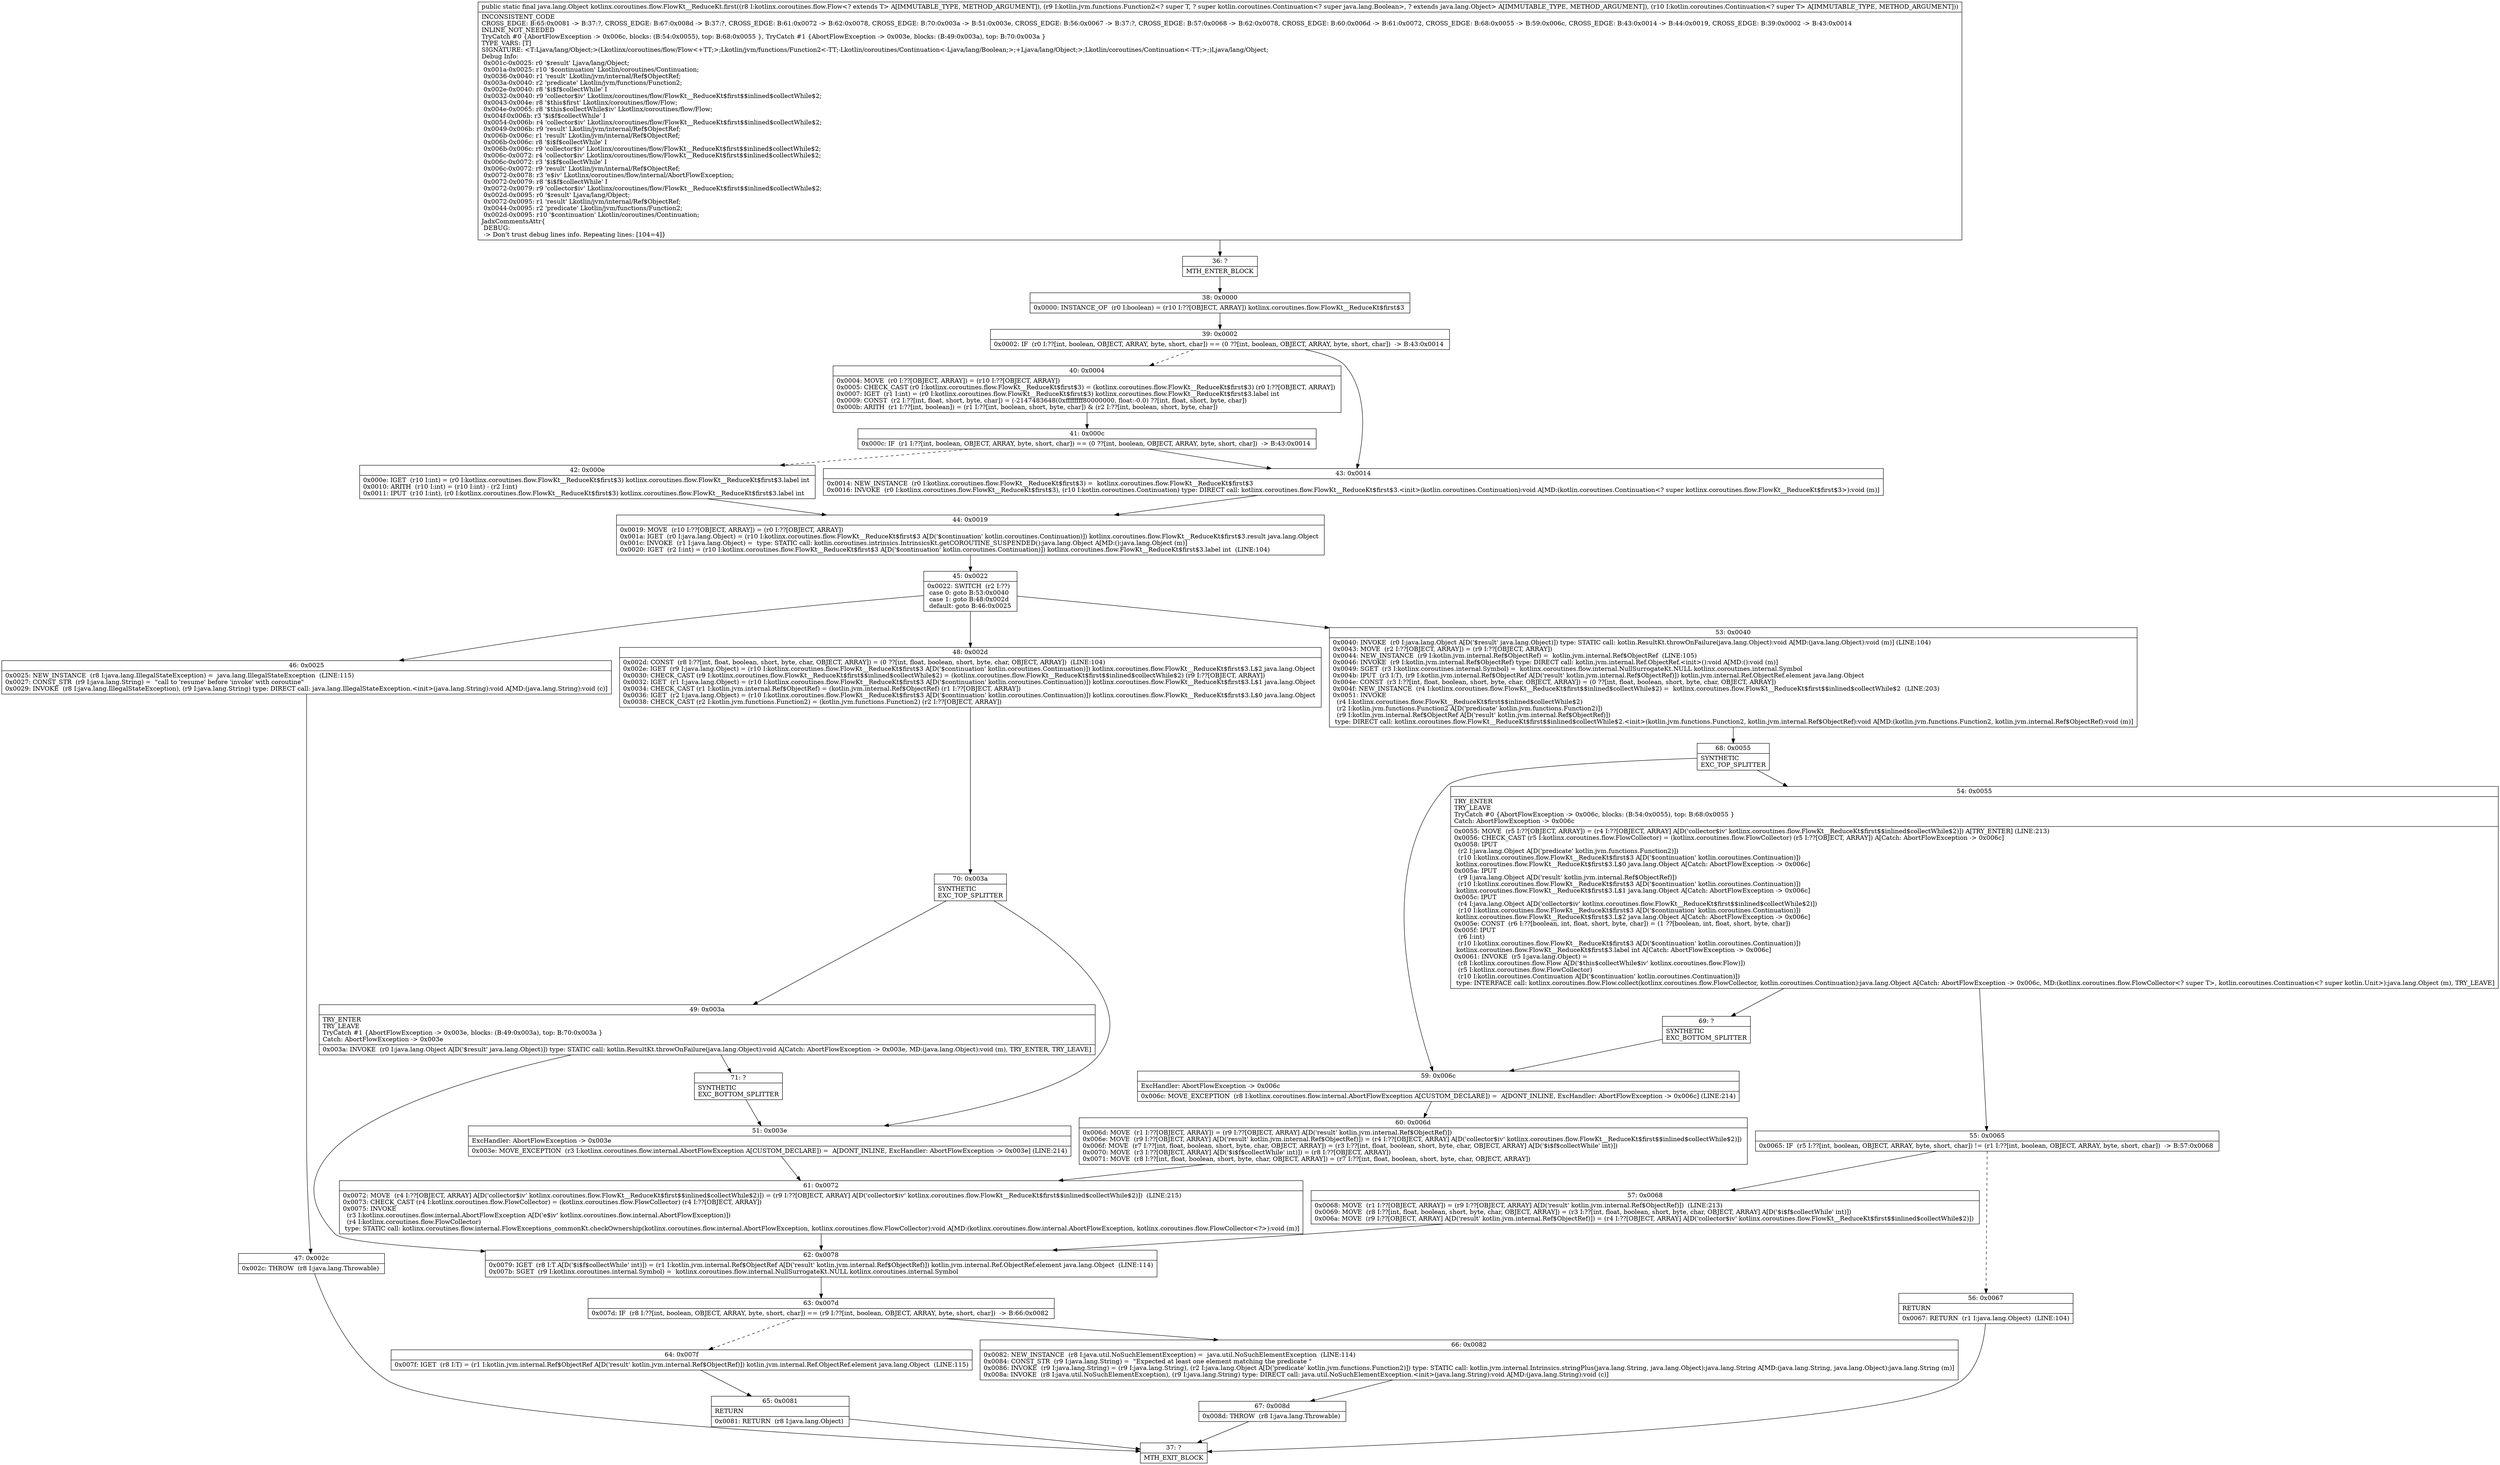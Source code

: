 digraph "CFG forkotlinx.coroutines.flow.FlowKt__ReduceKt.first(Lkotlinx\/coroutines\/flow\/Flow;Lkotlin\/jvm\/functions\/Function2;Lkotlin\/coroutines\/Continuation;)Ljava\/lang\/Object;" {
Node_36 [shape=record,label="{36\:\ ?|MTH_ENTER_BLOCK\l}"];
Node_38 [shape=record,label="{38\:\ 0x0000|0x0000: INSTANCE_OF  (r0 I:boolean) = (r10 I:??[OBJECT, ARRAY]) kotlinx.coroutines.flow.FlowKt__ReduceKt$first$3 \l}"];
Node_39 [shape=record,label="{39\:\ 0x0002|0x0002: IF  (r0 I:??[int, boolean, OBJECT, ARRAY, byte, short, char]) == (0 ??[int, boolean, OBJECT, ARRAY, byte, short, char])  \-\> B:43:0x0014 \l}"];
Node_40 [shape=record,label="{40\:\ 0x0004|0x0004: MOVE  (r0 I:??[OBJECT, ARRAY]) = (r10 I:??[OBJECT, ARRAY]) \l0x0005: CHECK_CAST (r0 I:kotlinx.coroutines.flow.FlowKt__ReduceKt$first$3) = (kotlinx.coroutines.flow.FlowKt__ReduceKt$first$3) (r0 I:??[OBJECT, ARRAY]) \l0x0007: IGET  (r1 I:int) = (r0 I:kotlinx.coroutines.flow.FlowKt__ReduceKt$first$3) kotlinx.coroutines.flow.FlowKt__ReduceKt$first$3.label int \l0x0009: CONST  (r2 I:??[int, float, short, byte, char]) = (\-2147483648(0xffffffff80000000, float:\-0.0) ??[int, float, short, byte, char]) \l0x000b: ARITH  (r1 I:??[int, boolean]) = (r1 I:??[int, boolean, short, byte, char]) & (r2 I:??[int, boolean, short, byte, char]) \l}"];
Node_41 [shape=record,label="{41\:\ 0x000c|0x000c: IF  (r1 I:??[int, boolean, OBJECT, ARRAY, byte, short, char]) == (0 ??[int, boolean, OBJECT, ARRAY, byte, short, char])  \-\> B:43:0x0014 \l}"];
Node_42 [shape=record,label="{42\:\ 0x000e|0x000e: IGET  (r10 I:int) = (r0 I:kotlinx.coroutines.flow.FlowKt__ReduceKt$first$3) kotlinx.coroutines.flow.FlowKt__ReduceKt$first$3.label int \l0x0010: ARITH  (r10 I:int) = (r10 I:int) \- (r2 I:int) \l0x0011: IPUT  (r10 I:int), (r0 I:kotlinx.coroutines.flow.FlowKt__ReduceKt$first$3) kotlinx.coroutines.flow.FlowKt__ReduceKt$first$3.label int \l}"];
Node_44 [shape=record,label="{44\:\ 0x0019|0x0019: MOVE  (r10 I:??[OBJECT, ARRAY]) = (r0 I:??[OBJECT, ARRAY]) \l0x001a: IGET  (r0 I:java.lang.Object) = (r10 I:kotlinx.coroutines.flow.FlowKt__ReduceKt$first$3 A[D('$continuation' kotlin.coroutines.Continuation)]) kotlinx.coroutines.flow.FlowKt__ReduceKt$first$3.result java.lang.Object \l0x001c: INVOKE  (r1 I:java.lang.Object) =  type: STATIC call: kotlin.coroutines.intrinsics.IntrinsicsKt.getCOROUTINE_SUSPENDED():java.lang.Object A[MD:():java.lang.Object (m)]\l0x0020: IGET  (r2 I:int) = (r10 I:kotlinx.coroutines.flow.FlowKt__ReduceKt$first$3 A[D('$continuation' kotlin.coroutines.Continuation)]) kotlinx.coroutines.flow.FlowKt__ReduceKt$first$3.label int  (LINE:104)\l}"];
Node_45 [shape=record,label="{45\:\ 0x0022|0x0022: SWITCH  (r2 I:??)\l case 0: goto B:53:0x0040\l case 1: goto B:48:0x002d\l default: goto B:46:0x0025 \l}"];
Node_46 [shape=record,label="{46\:\ 0x0025|0x0025: NEW_INSTANCE  (r8 I:java.lang.IllegalStateException) =  java.lang.IllegalStateException  (LINE:115)\l0x0027: CONST_STR  (r9 I:java.lang.String) =  \"call to 'resume' before 'invoke' with coroutine\" \l0x0029: INVOKE  (r8 I:java.lang.IllegalStateException), (r9 I:java.lang.String) type: DIRECT call: java.lang.IllegalStateException.\<init\>(java.lang.String):void A[MD:(java.lang.String):void (c)]\l}"];
Node_47 [shape=record,label="{47\:\ 0x002c|0x002c: THROW  (r8 I:java.lang.Throwable) \l}"];
Node_37 [shape=record,label="{37\:\ ?|MTH_EXIT_BLOCK\l}"];
Node_48 [shape=record,label="{48\:\ 0x002d|0x002d: CONST  (r8 I:??[int, float, boolean, short, byte, char, OBJECT, ARRAY]) = (0 ??[int, float, boolean, short, byte, char, OBJECT, ARRAY])  (LINE:104)\l0x002e: IGET  (r9 I:java.lang.Object) = (r10 I:kotlinx.coroutines.flow.FlowKt__ReduceKt$first$3 A[D('$continuation' kotlin.coroutines.Continuation)]) kotlinx.coroutines.flow.FlowKt__ReduceKt$first$3.L$2 java.lang.Object \l0x0030: CHECK_CAST (r9 I:kotlinx.coroutines.flow.FlowKt__ReduceKt$first$$inlined$collectWhile$2) = (kotlinx.coroutines.flow.FlowKt__ReduceKt$first$$inlined$collectWhile$2) (r9 I:??[OBJECT, ARRAY]) \l0x0032: IGET  (r1 I:java.lang.Object) = (r10 I:kotlinx.coroutines.flow.FlowKt__ReduceKt$first$3 A[D('$continuation' kotlin.coroutines.Continuation)]) kotlinx.coroutines.flow.FlowKt__ReduceKt$first$3.L$1 java.lang.Object \l0x0034: CHECK_CAST (r1 I:kotlin.jvm.internal.Ref$ObjectRef) = (kotlin.jvm.internal.Ref$ObjectRef) (r1 I:??[OBJECT, ARRAY]) \l0x0036: IGET  (r2 I:java.lang.Object) = (r10 I:kotlinx.coroutines.flow.FlowKt__ReduceKt$first$3 A[D('$continuation' kotlin.coroutines.Continuation)]) kotlinx.coroutines.flow.FlowKt__ReduceKt$first$3.L$0 java.lang.Object \l0x0038: CHECK_CAST (r2 I:kotlin.jvm.functions.Function2) = (kotlin.jvm.functions.Function2) (r2 I:??[OBJECT, ARRAY]) \l}"];
Node_70 [shape=record,label="{70\:\ 0x003a|SYNTHETIC\lEXC_TOP_SPLITTER\l}"];
Node_49 [shape=record,label="{49\:\ 0x003a|TRY_ENTER\lTRY_LEAVE\lTryCatch #1 \{AbortFlowException \-\> 0x003e, blocks: (B:49:0x003a), top: B:70:0x003a \}\lCatch: AbortFlowException \-\> 0x003e\l|0x003a: INVOKE  (r0 I:java.lang.Object A[D('$result' java.lang.Object)]) type: STATIC call: kotlin.ResultKt.throwOnFailure(java.lang.Object):void A[Catch: AbortFlowException \-\> 0x003e, MD:(java.lang.Object):void (m), TRY_ENTER, TRY_LEAVE]\l}"];
Node_62 [shape=record,label="{62\:\ 0x0078|0x0079: IGET  (r8 I:T A[D('$i$f$collectWhile' int)]) = (r1 I:kotlin.jvm.internal.Ref$ObjectRef A[D('result' kotlin.jvm.internal.Ref$ObjectRef)]) kotlin.jvm.internal.Ref.ObjectRef.element java.lang.Object  (LINE:114)\l0x007b: SGET  (r9 I:kotlinx.coroutines.internal.Symbol) =  kotlinx.coroutines.flow.internal.NullSurrogateKt.NULL kotlinx.coroutines.internal.Symbol \l}"];
Node_63 [shape=record,label="{63\:\ 0x007d|0x007d: IF  (r8 I:??[int, boolean, OBJECT, ARRAY, byte, short, char]) == (r9 I:??[int, boolean, OBJECT, ARRAY, byte, short, char])  \-\> B:66:0x0082 \l}"];
Node_64 [shape=record,label="{64\:\ 0x007f|0x007f: IGET  (r8 I:T) = (r1 I:kotlin.jvm.internal.Ref$ObjectRef A[D('result' kotlin.jvm.internal.Ref$ObjectRef)]) kotlin.jvm.internal.Ref.ObjectRef.element java.lang.Object  (LINE:115)\l}"];
Node_65 [shape=record,label="{65\:\ 0x0081|RETURN\l|0x0081: RETURN  (r8 I:java.lang.Object) \l}"];
Node_66 [shape=record,label="{66\:\ 0x0082|0x0082: NEW_INSTANCE  (r8 I:java.util.NoSuchElementException) =  java.util.NoSuchElementException  (LINE:114)\l0x0084: CONST_STR  (r9 I:java.lang.String) =  \"Expected at least one element matching the predicate \" \l0x0086: INVOKE  (r9 I:java.lang.String) = (r9 I:java.lang.String), (r2 I:java.lang.Object A[D('predicate' kotlin.jvm.functions.Function2)]) type: STATIC call: kotlin.jvm.internal.Intrinsics.stringPlus(java.lang.String, java.lang.Object):java.lang.String A[MD:(java.lang.String, java.lang.Object):java.lang.String (m)]\l0x008a: INVOKE  (r8 I:java.util.NoSuchElementException), (r9 I:java.lang.String) type: DIRECT call: java.util.NoSuchElementException.\<init\>(java.lang.String):void A[MD:(java.lang.String):void (c)]\l}"];
Node_67 [shape=record,label="{67\:\ 0x008d|0x008d: THROW  (r8 I:java.lang.Throwable) \l}"];
Node_71 [shape=record,label="{71\:\ ?|SYNTHETIC\lEXC_BOTTOM_SPLITTER\l}"];
Node_51 [shape=record,label="{51\:\ 0x003e|ExcHandler: AbortFlowException \-\> 0x003e\l|0x003e: MOVE_EXCEPTION  (r3 I:kotlinx.coroutines.flow.internal.AbortFlowException A[CUSTOM_DECLARE]) =  A[DONT_INLINE, ExcHandler: AbortFlowException \-\> 0x003e] (LINE:214)\l}"];
Node_61 [shape=record,label="{61\:\ 0x0072|0x0072: MOVE  (r4 I:??[OBJECT, ARRAY] A[D('collector$iv' kotlinx.coroutines.flow.FlowKt__ReduceKt$first$$inlined$collectWhile$2)]) = (r9 I:??[OBJECT, ARRAY] A[D('collector$iv' kotlinx.coroutines.flow.FlowKt__ReduceKt$first$$inlined$collectWhile$2)])  (LINE:215)\l0x0073: CHECK_CAST (r4 I:kotlinx.coroutines.flow.FlowCollector) = (kotlinx.coroutines.flow.FlowCollector) (r4 I:??[OBJECT, ARRAY]) \l0x0075: INVOKE  \l  (r3 I:kotlinx.coroutines.flow.internal.AbortFlowException A[D('e$iv' kotlinx.coroutines.flow.internal.AbortFlowException)])\l  (r4 I:kotlinx.coroutines.flow.FlowCollector)\l type: STATIC call: kotlinx.coroutines.flow.internal.FlowExceptions_commonKt.checkOwnership(kotlinx.coroutines.flow.internal.AbortFlowException, kotlinx.coroutines.flow.FlowCollector):void A[MD:(kotlinx.coroutines.flow.internal.AbortFlowException, kotlinx.coroutines.flow.FlowCollector\<?\>):void (m)]\l}"];
Node_53 [shape=record,label="{53\:\ 0x0040|0x0040: INVOKE  (r0 I:java.lang.Object A[D('$result' java.lang.Object)]) type: STATIC call: kotlin.ResultKt.throwOnFailure(java.lang.Object):void A[MD:(java.lang.Object):void (m)] (LINE:104)\l0x0043: MOVE  (r2 I:??[OBJECT, ARRAY]) = (r9 I:??[OBJECT, ARRAY]) \l0x0044: NEW_INSTANCE  (r9 I:kotlin.jvm.internal.Ref$ObjectRef) =  kotlin.jvm.internal.Ref$ObjectRef  (LINE:105)\l0x0046: INVOKE  (r9 I:kotlin.jvm.internal.Ref$ObjectRef) type: DIRECT call: kotlin.jvm.internal.Ref.ObjectRef.\<init\>():void A[MD:():void (m)]\l0x0049: SGET  (r3 I:kotlinx.coroutines.internal.Symbol) =  kotlinx.coroutines.flow.internal.NullSurrogateKt.NULL kotlinx.coroutines.internal.Symbol \l0x004b: IPUT  (r3 I:T), (r9 I:kotlin.jvm.internal.Ref$ObjectRef A[D('result' kotlin.jvm.internal.Ref$ObjectRef)]) kotlin.jvm.internal.Ref.ObjectRef.element java.lang.Object \l0x004e: CONST  (r3 I:??[int, float, boolean, short, byte, char, OBJECT, ARRAY]) = (0 ??[int, float, boolean, short, byte, char, OBJECT, ARRAY]) \l0x004f: NEW_INSTANCE  (r4 I:kotlinx.coroutines.flow.FlowKt__ReduceKt$first$$inlined$collectWhile$2) =  kotlinx.coroutines.flow.FlowKt__ReduceKt$first$$inlined$collectWhile$2  (LINE:203)\l0x0051: INVOKE  \l  (r4 I:kotlinx.coroutines.flow.FlowKt__ReduceKt$first$$inlined$collectWhile$2)\l  (r2 I:kotlin.jvm.functions.Function2 A[D('predicate' kotlin.jvm.functions.Function2)])\l  (r9 I:kotlin.jvm.internal.Ref$ObjectRef A[D('result' kotlin.jvm.internal.Ref$ObjectRef)])\l type: DIRECT call: kotlinx.coroutines.flow.FlowKt__ReduceKt$first$$inlined$collectWhile$2.\<init\>(kotlin.jvm.functions.Function2, kotlin.jvm.internal.Ref$ObjectRef):void A[MD:(kotlin.jvm.functions.Function2, kotlin.jvm.internal.Ref$ObjectRef):void (m)]\l}"];
Node_68 [shape=record,label="{68\:\ 0x0055|SYNTHETIC\lEXC_TOP_SPLITTER\l}"];
Node_54 [shape=record,label="{54\:\ 0x0055|TRY_ENTER\lTRY_LEAVE\lTryCatch #0 \{AbortFlowException \-\> 0x006c, blocks: (B:54:0x0055), top: B:68:0x0055 \}\lCatch: AbortFlowException \-\> 0x006c\l|0x0055: MOVE  (r5 I:??[OBJECT, ARRAY]) = (r4 I:??[OBJECT, ARRAY] A[D('collector$iv' kotlinx.coroutines.flow.FlowKt__ReduceKt$first$$inlined$collectWhile$2)]) A[TRY_ENTER] (LINE:213)\l0x0056: CHECK_CAST (r5 I:kotlinx.coroutines.flow.FlowCollector) = (kotlinx.coroutines.flow.FlowCollector) (r5 I:??[OBJECT, ARRAY]) A[Catch: AbortFlowException \-\> 0x006c]\l0x0058: IPUT  \l  (r2 I:java.lang.Object A[D('predicate' kotlin.jvm.functions.Function2)])\l  (r10 I:kotlinx.coroutines.flow.FlowKt__ReduceKt$first$3 A[D('$continuation' kotlin.coroutines.Continuation)])\l kotlinx.coroutines.flow.FlowKt__ReduceKt$first$3.L$0 java.lang.Object A[Catch: AbortFlowException \-\> 0x006c]\l0x005a: IPUT  \l  (r9 I:java.lang.Object A[D('result' kotlin.jvm.internal.Ref$ObjectRef)])\l  (r10 I:kotlinx.coroutines.flow.FlowKt__ReduceKt$first$3 A[D('$continuation' kotlin.coroutines.Continuation)])\l kotlinx.coroutines.flow.FlowKt__ReduceKt$first$3.L$1 java.lang.Object A[Catch: AbortFlowException \-\> 0x006c]\l0x005c: IPUT  \l  (r4 I:java.lang.Object A[D('collector$iv' kotlinx.coroutines.flow.FlowKt__ReduceKt$first$$inlined$collectWhile$2)])\l  (r10 I:kotlinx.coroutines.flow.FlowKt__ReduceKt$first$3 A[D('$continuation' kotlin.coroutines.Continuation)])\l kotlinx.coroutines.flow.FlowKt__ReduceKt$first$3.L$2 java.lang.Object A[Catch: AbortFlowException \-\> 0x006c]\l0x005e: CONST  (r6 I:??[boolean, int, float, short, byte, char]) = (1 ??[boolean, int, float, short, byte, char]) \l0x005f: IPUT  \l  (r6 I:int)\l  (r10 I:kotlinx.coroutines.flow.FlowKt__ReduceKt$first$3 A[D('$continuation' kotlin.coroutines.Continuation)])\l kotlinx.coroutines.flow.FlowKt__ReduceKt$first$3.label int A[Catch: AbortFlowException \-\> 0x006c]\l0x0061: INVOKE  (r5 I:java.lang.Object) = \l  (r8 I:kotlinx.coroutines.flow.Flow A[D('$this$collectWhile$iv' kotlinx.coroutines.flow.Flow)])\l  (r5 I:kotlinx.coroutines.flow.FlowCollector)\l  (r10 I:kotlin.coroutines.Continuation A[D('$continuation' kotlin.coroutines.Continuation)])\l type: INTERFACE call: kotlinx.coroutines.flow.Flow.collect(kotlinx.coroutines.flow.FlowCollector, kotlin.coroutines.Continuation):java.lang.Object A[Catch: AbortFlowException \-\> 0x006c, MD:(kotlinx.coroutines.flow.FlowCollector\<? super T\>, kotlin.coroutines.Continuation\<? super kotlin.Unit\>):java.lang.Object (m), TRY_LEAVE]\l}"];
Node_55 [shape=record,label="{55\:\ 0x0065|0x0065: IF  (r5 I:??[int, boolean, OBJECT, ARRAY, byte, short, char]) != (r1 I:??[int, boolean, OBJECT, ARRAY, byte, short, char])  \-\> B:57:0x0068 \l}"];
Node_56 [shape=record,label="{56\:\ 0x0067|RETURN\l|0x0067: RETURN  (r1 I:java.lang.Object)  (LINE:104)\l}"];
Node_57 [shape=record,label="{57\:\ 0x0068|0x0068: MOVE  (r1 I:??[OBJECT, ARRAY]) = (r9 I:??[OBJECT, ARRAY] A[D('result' kotlin.jvm.internal.Ref$ObjectRef)])  (LINE:213)\l0x0069: MOVE  (r8 I:??[int, float, boolean, short, byte, char, OBJECT, ARRAY]) = (r3 I:??[int, float, boolean, short, byte, char, OBJECT, ARRAY] A[D('$i$f$collectWhile' int)]) \l0x006a: MOVE  (r9 I:??[OBJECT, ARRAY] A[D('result' kotlin.jvm.internal.Ref$ObjectRef)]) = (r4 I:??[OBJECT, ARRAY] A[D('collector$iv' kotlinx.coroutines.flow.FlowKt__ReduceKt$first$$inlined$collectWhile$2)]) \l}"];
Node_69 [shape=record,label="{69\:\ ?|SYNTHETIC\lEXC_BOTTOM_SPLITTER\l}"];
Node_59 [shape=record,label="{59\:\ 0x006c|ExcHandler: AbortFlowException \-\> 0x006c\l|0x006c: MOVE_EXCEPTION  (r8 I:kotlinx.coroutines.flow.internal.AbortFlowException A[CUSTOM_DECLARE]) =  A[DONT_INLINE, ExcHandler: AbortFlowException \-\> 0x006c] (LINE:214)\l}"];
Node_60 [shape=record,label="{60\:\ 0x006d|0x006d: MOVE  (r1 I:??[OBJECT, ARRAY]) = (r9 I:??[OBJECT, ARRAY] A[D('result' kotlin.jvm.internal.Ref$ObjectRef)]) \l0x006e: MOVE  (r9 I:??[OBJECT, ARRAY] A[D('result' kotlin.jvm.internal.Ref$ObjectRef)]) = (r4 I:??[OBJECT, ARRAY] A[D('collector$iv' kotlinx.coroutines.flow.FlowKt__ReduceKt$first$$inlined$collectWhile$2)]) \l0x006f: MOVE  (r7 I:??[int, float, boolean, short, byte, char, OBJECT, ARRAY]) = (r3 I:??[int, float, boolean, short, byte, char, OBJECT, ARRAY] A[D('$i$f$collectWhile' int)]) \l0x0070: MOVE  (r3 I:??[OBJECT, ARRAY] A[D('$i$f$collectWhile' int)]) = (r8 I:??[OBJECT, ARRAY]) \l0x0071: MOVE  (r8 I:??[int, float, boolean, short, byte, char, OBJECT, ARRAY]) = (r7 I:??[int, float, boolean, short, byte, char, OBJECT, ARRAY]) \l}"];
Node_43 [shape=record,label="{43\:\ 0x0014|0x0014: NEW_INSTANCE  (r0 I:kotlinx.coroutines.flow.FlowKt__ReduceKt$first$3) =  kotlinx.coroutines.flow.FlowKt__ReduceKt$first$3 \l0x0016: INVOKE  (r0 I:kotlinx.coroutines.flow.FlowKt__ReduceKt$first$3), (r10 I:kotlin.coroutines.Continuation) type: DIRECT call: kotlinx.coroutines.flow.FlowKt__ReduceKt$first$3.\<init\>(kotlin.coroutines.Continuation):void A[MD:(kotlin.coroutines.Continuation\<? super kotlinx.coroutines.flow.FlowKt__ReduceKt$first$3\>):void (m)]\l}"];
MethodNode[shape=record,label="{public static final java.lang.Object kotlinx.coroutines.flow.FlowKt__ReduceKt.first((r8 I:kotlinx.coroutines.flow.Flow\<? extends T\> A[IMMUTABLE_TYPE, METHOD_ARGUMENT]), (r9 I:kotlin.jvm.functions.Function2\<? super T, ? super kotlin.coroutines.Continuation\<? super java.lang.Boolean\>, ? extends java.lang.Object\> A[IMMUTABLE_TYPE, METHOD_ARGUMENT]), (r10 I:kotlin.coroutines.Continuation\<? super T\> A[IMMUTABLE_TYPE, METHOD_ARGUMENT]))  | INCONSISTENT_CODE\lCROSS_EDGE: B:65:0x0081 \-\> B:37:?, CROSS_EDGE: B:67:0x008d \-\> B:37:?, CROSS_EDGE: B:61:0x0072 \-\> B:62:0x0078, CROSS_EDGE: B:70:0x003a \-\> B:51:0x003e, CROSS_EDGE: B:56:0x0067 \-\> B:37:?, CROSS_EDGE: B:57:0x0068 \-\> B:62:0x0078, CROSS_EDGE: B:60:0x006d \-\> B:61:0x0072, CROSS_EDGE: B:68:0x0055 \-\> B:59:0x006c, CROSS_EDGE: B:43:0x0014 \-\> B:44:0x0019, CROSS_EDGE: B:39:0x0002 \-\> B:43:0x0014\lINLINE_NOT_NEEDED\lTryCatch #0 \{AbortFlowException \-\> 0x006c, blocks: (B:54:0x0055), top: B:68:0x0055 \}, TryCatch #1 \{AbortFlowException \-\> 0x003e, blocks: (B:49:0x003a), top: B:70:0x003a \}\lTYPE_VARS: [T]\lSIGNATURE: \<T:Ljava\/lang\/Object;\>(Lkotlinx\/coroutines\/flow\/Flow\<+TT;\>;Lkotlin\/jvm\/functions\/Function2\<\-TT;\-Lkotlin\/coroutines\/Continuation\<\-Ljava\/lang\/Boolean;\>;+Ljava\/lang\/Object;\>;Lkotlin\/coroutines\/Continuation\<\-TT;\>;)Ljava\/lang\/Object;\lDebug Info:\l  0x001c\-0x0025: r0 '$result' Ljava\/lang\/Object;\l  0x001a\-0x0025: r10 '$continuation' Lkotlin\/coroutines\/Continuation;\l  0x0036\-0x0040: r1 'result' Lkotlin\/jvm\/internal\/Ref$ObjectRef;\l  0x003a\-0x0040: r2 'predicate' Lkotlin\/jvm\/functions\/Function2;\l  0x002e\-0x0040: r8 '$i$f$collectWhile' I\l  0x0032\-0x0040: r9 'collector$iv' Lkotlinx\/coroutines\/flow\/FlowKt__ReduceKt$first$$inlined$collectWhile$2;\l  0x0043\-0x004e: r8 '$this$first' Lkotlinx\/coroutines\/flow\/Flow;\l  0x004e\-0x0065: r8 '$this$collectWhile$iv' Lkotlinx\/coroutines\/flow\/Flow;\l  0x004f\-0x006b: r3 '$i$f$collectWhile' I\l  0x0054\-0x006b: r4 'collector$iv' Lkotlinx\/coroutines\/flow\/FlowKt__ReduceKt$first$$inlined$collectWhile$2;\l  0x0049\-0x006b: r9 'result' Lkotlin\/jvm\/internal\/Ref$ObjectRef;\l  0x006b\-0x006c: r1 'result' Lkotlin\/jvm\/internal\/Ref$ObjectRef;\l  0x006b\-0x006c: r8 '$i$f$collectWhile' I\l  0x006b\-0x006c: r9 'collector$iv' Lkotlinx\/coroutines\/flow\/FlowKt__ReduceKt$first$$inlined$collectWhile$2;\l  0x006c\-0x0072: r4 'collector$iv' Lkotlinx\/coroutines\/flow\/FlowKt__ReduceKt$first$$inlined$collectWhile$2;\l  0x006c\-0x0072: r3 '$i$f$collectWhile' I\l  0x006c\-0x0072: r9 'result' Lkotlin\/jvm\/internal\/Ref$ObjectRef;\l  0x0072\-0x0078: r3 'e$iv' Lkotlinx\/coroutines\/flow\/internal\/AbortFlowException;\l  0x0072\-0x0079: r8 '$i$f$collectWhile' I\l  0x0072\-0x0079: r9 'collector$iv' Lkotlinx\/coroutines\/flow\/FlowKt__ReduceKt$first$$inlined$collectWhile$2;\l  0x002d\-0x0095: r0 '$result' Ljava\/lang\/Object;\l  0x0072\-0x0095: r1 'result' Lkotlin\/jvm\/internal\/Ref$ObjectRef;\l  0x0044\-0x0095: r2 'predicate' Lkotlin\/jvm\/functions\/Function2;\l  0x002d\-0x0095: r10 '$continuation' Lkotlin\/coroutines\/Continuation;\lJadxCommentsAttr\{\l DEBUG: \l \-\> Don't trust debug lines info. Repeating lines: [104=4]\}\l}"];
MethodNode -> Node_36;Node_36 -> Node_38;
Node_38 -> Node_39;
Node_39 -> Node_40[style=dashed];
Node_39 -> Node_43;
Node_40 -> Node_41;
Node_41 -> Node_42[style=dashed];
Node_41 -> Node_43;
Node_42 -> Node_44;
Node_44 -> Node_45;
Node_45 -> Node_46;
Node_45 -> Node_48;
Node_45 -> Node_53;
Node_46 -> Node_47;
Node_47 -> Node_37;
Node_48 -> Node_70;
Node_70 -> Node_49;
Node_70 -> Node_51;
Node_49 -> Node_62;
Node_49 -> Node_71;
Node_62 -> Node_63;
Node_63 -> Node_64[style=dashed];
Node_63 -> Node_66;
Node_64 -> Node_65;
Node_65 -> Node_37;
Node_66 -> Node_67;
Node_67 -> Node_37;
Node_71 -> Node_51;
Node_51 -> Node_61;
Node_61 -> Node_62;
Node_53 -> Node_68;
Node_68 -> Node_54;
Node_68 -> Node_59;
Node_54 -> Node_55;
Node_54 -> Node_69;
Node_55 -> Node_56[style=dashed];
Node_55 -> Node_57;
Node_56 -> Node_37;
Node_57 -> Node_62;
Node_69 -> Node_59;
Node_59 -> Node_60;
Node_60 -> Node_61;
Node_43 -> Node_44;
}

